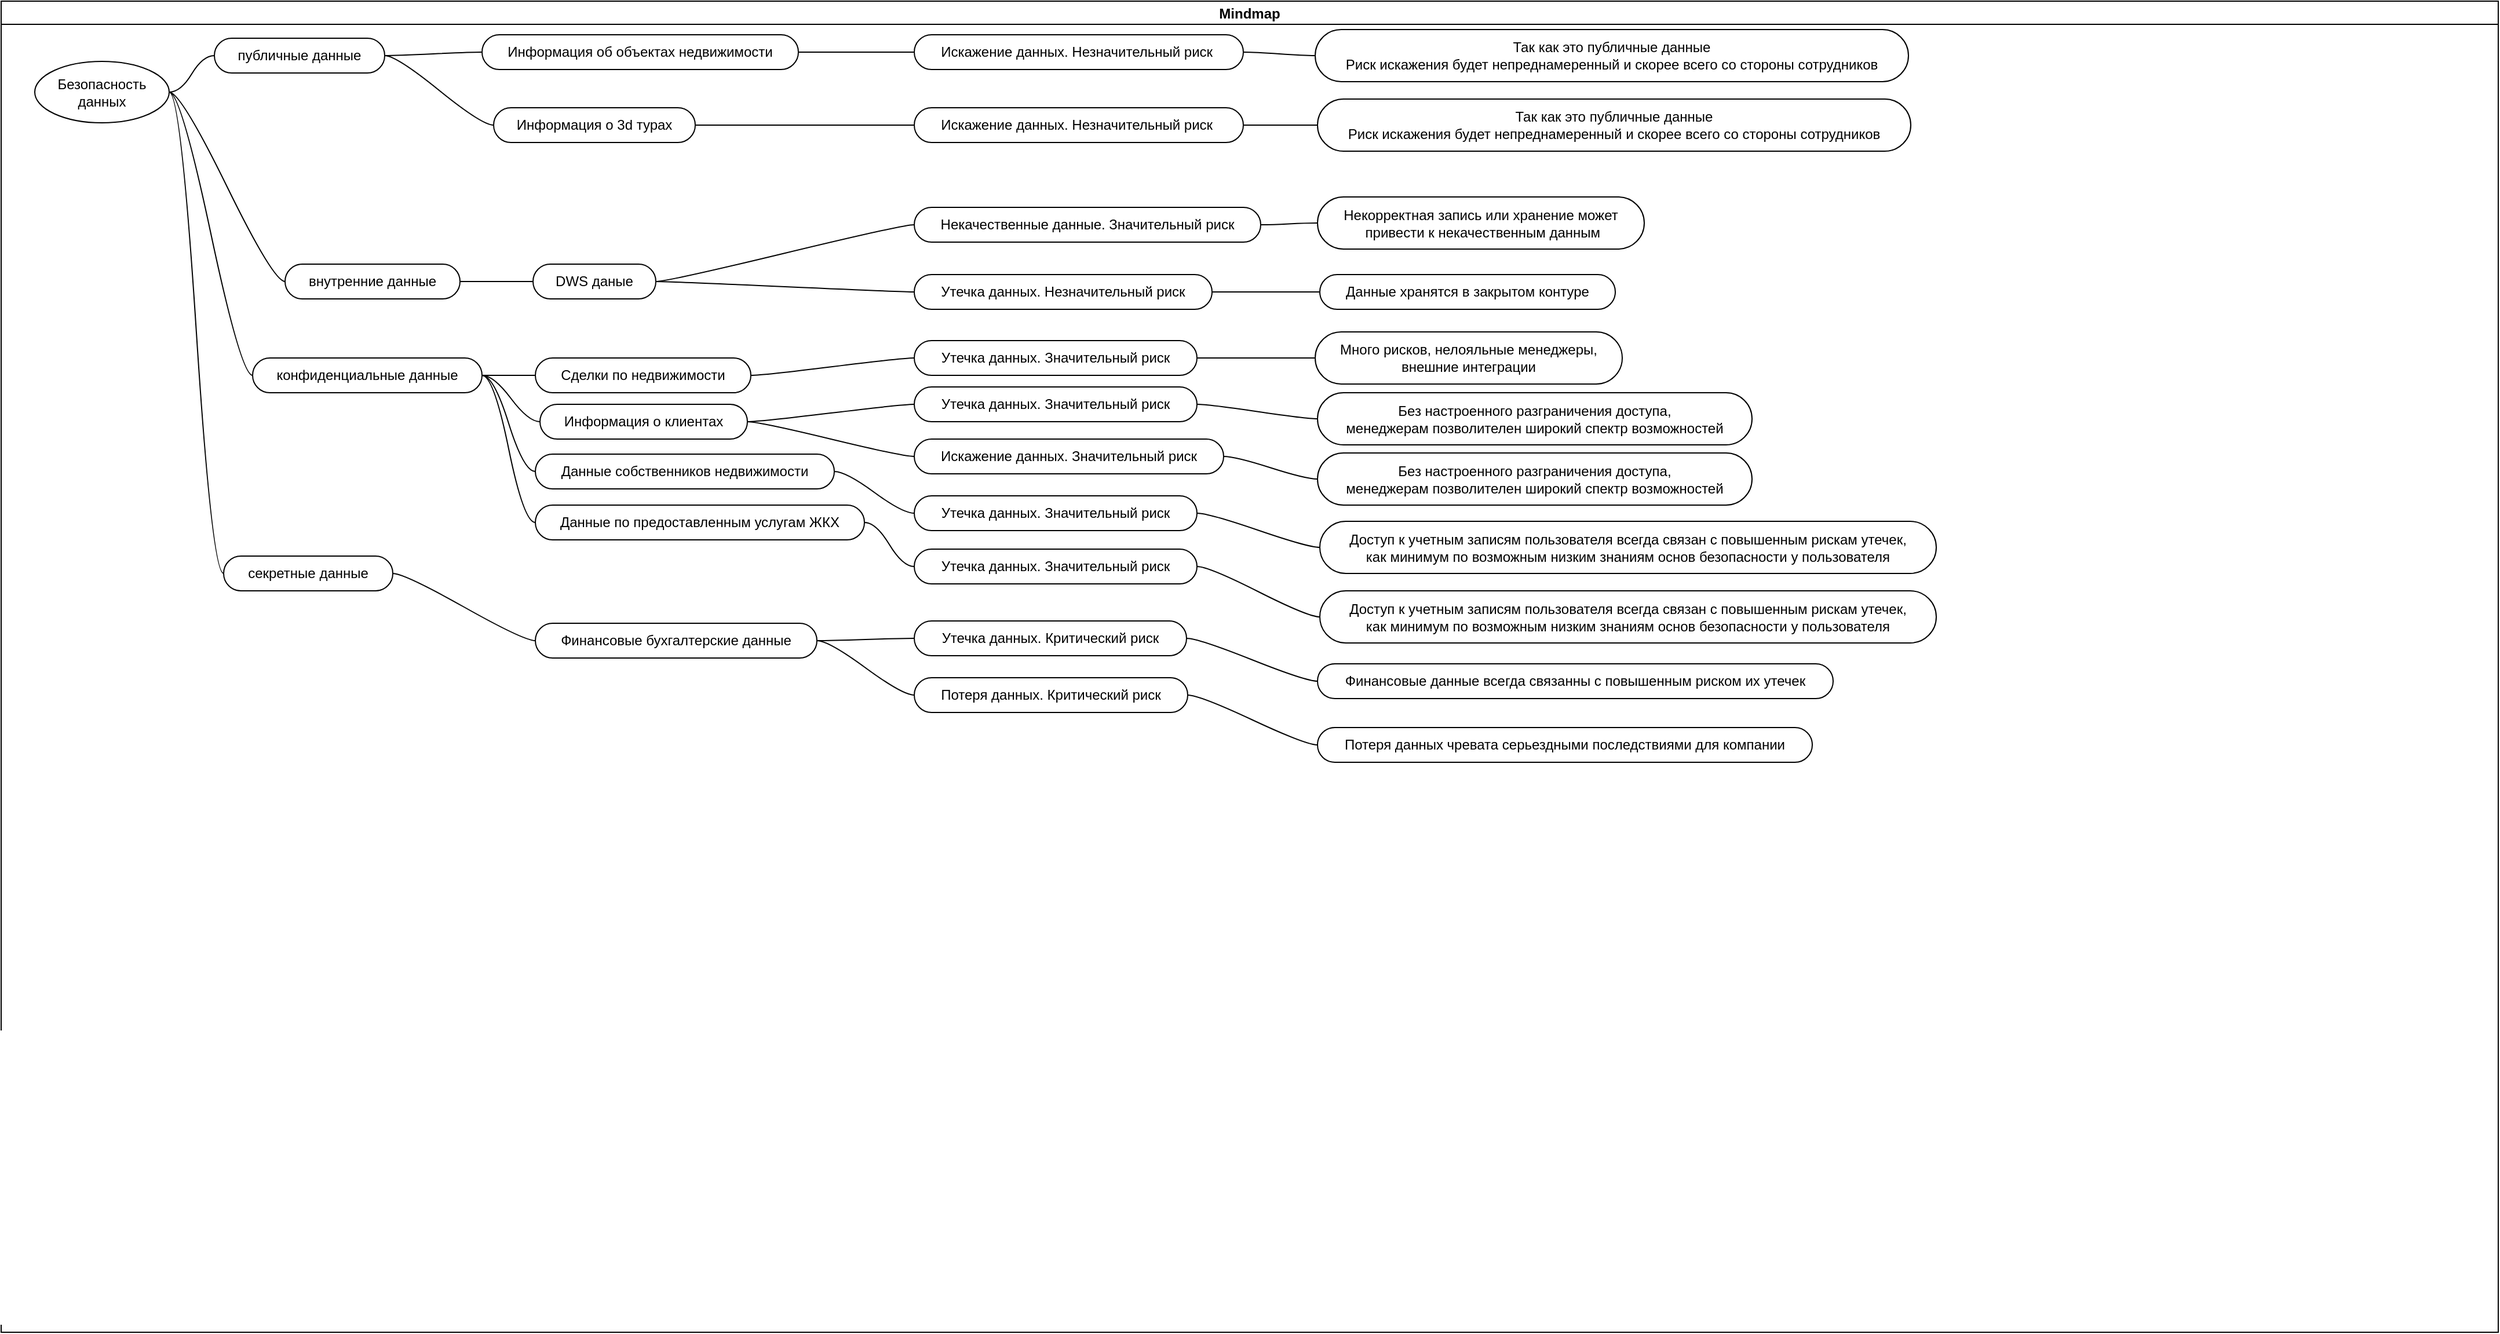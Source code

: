 <mxfile border="50" scale="3" compressed="false" locked="false" version="27.1.4">
  <diagram name="Blank" id="YmL12bMKpDGza6XwsDPr">
    <mxGraphModel dx="1398" dy="915" grid="0" gridSize="10" guides="1" tooltips="1" connect="1" arrows="1" fold="1" page="0" pageScale="1" pageWidth="827" pageHeight="1169" background="none" math="1" shadow="0">
      <root>
        <mxCell id="X5NqExCQtvZxIxQ7pmgY-0" />
        <mxCell id="1" parent="X5NqExCQtvZxIxQ7pmgY-0" />
        <mxCell id="5ChwVQys2czuc68gzWYQ-1" value="Mindmap" style="swimlane;startSize=20;horizontal=1;containerType=tree;" vertex="1" parent="1">
          <mxGeometry x="-80" y="624" width="2155" height="1149" as="geometry" />
        </mxCell>
        <mxCell id="5ChwVQys2czuc68gzWYQ-2" value="" style="edgeStyle=entityRelationEdgeStyle;startArrow=none;endArrow=none;segment=10;curved=1;sourcePerimeterSpacing=0;targetPerimeterSpacing=0;rounded=0;" edge="1" parent="5ChwVQys2czuc68gzWYQ-1" source="5ChwVQys2czuc68gzWYQ-6" target="5ChwVQys2czuc68gzWYQ-7">
          <mxGeometry relative="1" as="geometry" />
        </mxCell>
        <mxCell id="5ChwVQys2czuc68gzWYQ-6" value="Безопасность данных" style="ellipse;whiteSpace=wrap;html=1;align=center;treeFolding=1;treeMoving=1;newEdgeStyle={&quot;edgeStyle&quot;:&quot;entityRelationEdgeStyle&quot;,&quot;startArrow&quot;:&quot;none&quot;,&quot;endArrow&quot;:&quot;none&quot;,&quot;segment&quot;:10,&quot;curved&quot;:1,&quot;sourcePerimeterSpacing&quot;:0,&quot;targetPerimeterSpacing&quot;:0};" vertex="1" parent="5ChwVQys2czuc68gzWYQ-1">
          <mxGeometry x="29" y="52" width="116" height="53" as="geometry" />
        </mxCell>
        <mxCell id="5ChwVQys2czuc68gzWYQ-7" value="публичные данные" style="whiteSpace=wrap;html=1;rounded=1;arcSize=50;align=center;verticalAlign=middle;strokeWidth=1;autosize=1;spacing=4;treeFolding=1;treeMoving=1;newEdgeStyle={&quot;edgeStyle&quot;:&quot;entityRelationEdgeStyle&quot;,&quot;startArrow&quot;:&quot;none&quot;,&quot;endArrow&quot;:&quot;none&quot;,&quot;segment&quot;:10,&quot;curved&quot;:1,&quot;sourcePerimeterSpacing&quot;:0,&quot;targetPerimeterSpacing&quot;:0};" vertex="1" parent="5ChwVQys2czuc68gzWYQ-1">
          <mxGeometry x="184" y="32" width="147" height="30" as="geometry" />
        </mxCell>
        <mxCell id="5ChwVQys2czuc68gzWYQ-11" value="внутренние данные" style="whiteSpace=wrap;html=1;rounded=1;arcSize=50;align=center;verticalAlign=middle;strokeWidth=1;autosize=1;spacing=4;treeFolding=1;treeMoving=1;newEdgeStyle={&quot;edgeStyle&quot;:&quot;entityRelationEdgeStyle&quot;,&quot;startArrow&quot;:&quot;none&quot;,&quot;endArrow&quot;:&quot;none&quot;,&quot;segment&quot;:10,&quot;curved&quot;:1,&quot;sourcePerimeterSpacing&quot;:0,&quot;targetPerimeterSpacing&quot;:0};" vertex="1" parent="5ChwVQys2czuc68gzWYQ-1">
          <mxGeometry x="245" y="227" width="151" height="30" as="geometry" />
        </mxCell>
        <mxCell id="5ChwVQys2czuc68gzWYQ-12" value="" style="edgeStyle=entityRelationEdgeStyle;startArrow=none;endArrow=none;segment=10;curved=1;sourcePerimeterSpacing=0;targetPerimeterSpacing=0;rounded=0;exitX=1;exitY=0.5;exitDx=0;exitDy=0;" edge="1" target="5ChwVQys2czuc68gzWYQ-11" parent="5ChwVQys2czuc68gzWYQ-1" source="5ChwVQys2czuc68gzWYQ-6">
          <mxGeometry relative="1" as="geometry">
            <mxPoint x="274.5" y="98" as="sourcePoint" />
          </mxGeometry>
        </mxCell>
        <mxCell id="5ChwVQys2czuc68gzWYQ-16" value="секретные данные" style="whiteSpace=wrap;html=1;rounded=1;arcSize=50;align=center;verticalAlign=middle;strokeWidth=1;autosize=1;spacing=4;treeFolding=1;treeMoving=1;newEdgeStyle={&quot;edgeStyle&quot;:&quot;entityRelationEdgeStyle&quot;,&quot;startArrow&quot;:&quot;none&quot;,&quot;endArrow&quot;:&quot;none&quot;,&quot;segment&quot;:10,&quot;curved&quot;:1,&quot;sourcePerimeterSpacing&quot;:0,&quot;targetPerimeterSpacing&quot;:0};" vertex="1" parent="5ChwVQys2czuc68gzWYQ-1">
          <mxGeometry x="192" y="479" width="146" height="30" as="geometry" />
        </mxCell>
        <mxCell id="5ChwVQys2czuc68gzWYQ-17" value="" style="edgeStyle=entityRelationEdgeStyle;startArrow=none;endArrow=none;segment=10;curved=1;sourcePerimeterSpacing=0;targetPerimeterSpacing=0;rounded=0;exitX=1;exitY=0.5;exitDx=0;exitDy=0;" edge="1" target="5ChwVQys2czuc68gzWYQ-16" parent="5ChwVQys2czuc68gzWYQ-1" source="5ChwVQys2czuc68gzWYQ-6">
          <mxGeometry relative="1" as="geometry">
            <mxPoint x="258" y="232" as="sourcePoint" />
          </mxGeometry>
        </mxCell>
        <mxCell id="5ChwVQys2czuc68gzWYQ-14" value="конфиденциальные данные" style="whiteSpace=wrap;html=1;rounded=1;arcSize=50;align=center;verticalAlign=middle;strokeWidth=1;autosize=1;spacing=4;treeFolding=1;treeMoving=1;newEdgeStyle={&quot;edgeStyle&quot;:&quot;entityRelationEdgeStyle&quot;,&quot;startArrow&quot;:&quot;none&quot;,&quot;endArrow&quot;:&quot;none&quot;,&quot;segment&quot;:10,&quot;curved&quot;:1,&quot;sourcePerimeterSpacing&quot;:0,&quot;targetPerimeterSpacing&quot;:0};" vertex="1" parent="5ChwVQys2czuc68gzWYQ-1">
          <mxGeometry x="217" y="308" width="198" height="30" as="geometry" />
        </mxCell>
        <mxCell id="5ChwVQys2czuc68gzWYQ-15" value="" style="edgeStyle=entityRelationEdgeStyle;startArrow=none;endArrow=none;segment=10;curved=1;sourcePerimeterSpacing=0;targetPerimeterSpacing=0;rounded=0;exitX=1;exitY=0.5;exitDx=0;exitDy=0;" edge="1" target="5ChwVQys2czuc68gzWYQ-14" parent="5ChwVQys2czuc68gzWYQ-1" source="5ChwVQys2czuc68gzWYQ-6">
          <mxGeometry relative="1" as="geometry">
            <mxPoint x="163" y="126" as="sourcePoint" />
          </mxGeometry>
        </mxCell>
        <mxCell id="5ChwVQys2czuc68gzWYQ-18" value="" style="edgeStyle=entityRelationEdgeStyle;startArrow=none;endArrow=none;segment=10;curved=1;sourcePerimeterSpacing=0;targetPerimeterSpacing=0;rounded=0;" edge="1" target="5ChwVQys2czuc68gzWYQ-19" source="5ChwVQys2czuc68gzWYQ-7" parent="5ChwVQys2czuc68gzWYQ-1">
          <mxGeometry relative="1" as="geometry">
            <mxPoint x="101" y="732" as="sourcePoint" />
          </mxGeometry>
        </mxCell>
        <mxCell id="5ChwVQys2czuc68gzWYQ-19" value="&lt;div&gt;Информация об объектах недвижимости&lt;/div&gt;" style="whiteSpace=wrap;html=1;rounded=1;arcSize=50;align=center;verticalAlign=middle;strokeWidth=1;autosize=1;spacing=4;treeFolding=1;treeMoving=1;newEdgeStyle={&quot;edgeStyle&quot;:&quot;entityRelationEdgeStyle&quot;,&quot;startArrow&quot;:&quot;none&quot;,&quot;endArrow&quot;:&quot;none&quot;,&quot;segment&quot;:10,&quot;curved&quot;:1,&quot;sourcePerimeterSpacing&quot;:0,&quot;targetPerimeterSpacing&quot;:0};" vertex="1" parent="5ChwVQys2czuc68gzWYQ-1">
          <mxGeometry x="415" y="29" width="273" height="30" as="geometry" />
        </mxCell>
        <mxCell id="5ChwVQys2czuc68gzWYQ-20" value="" style="edgeStyle=entityRelationEdgeStyle;startArrow=none;endArrow=none;segment=10;curved=1;sourcePerimeterSpacing=0;targetPerimeterSpacing=0;rounded=0;" edge="1" target="5ChwVQys2czuc68gzWYQ-21" source="5ChwVQys2czuc68gzWYQ-7" parent="5ChwVQys2czuc68gzWYQ-1">
          <mxGeometry relative="1" as="geometry">
            <mxPoint x="-85" y="696" as="sourcePoint" />
          </mxGeometry>
        </mxCell>
        <mxCell id="5ChwVQys2czuc68gzWYQ-21" value="&lt;div&gt;Информация о 3d турах&lt;/div&gt;" style="whiteSpace=wrap;html=1;rounded=1;arcSize=50;align=center;verticalAlign=middle;strokeWidth=1;autosize=1;spacing=4;treeFolding=1;treeMoving=1;newEdgeStyle={&quot;edgeStyle&quot;:&quot;entityRelationEdgeStyle&quot;,&quot;startArrow&quot;:&quot;none&quot;,&quot;endArrow&quot;:&quot;none&quot;,&quot;segment&quot;:10,&quot;curved&quot;:1,&quot;sourcePerimeterSpacing&quot;:0,&quot;targetPerimeterSpacing&quot;:0};" vertex="1" parent="5ChwVQys2czuc68gzWYQ-1">
          <mxGeometry x="425" y="92" width="174" height="30" as="geometry" />
        </mxCell>
        <mxCell id="5ChwVQys2czuc68gzWYQ-22" value="" style="edgeStyle=entityRelationEdgeStyle;startArrow=none;endArrow=none;segment=10;curved=1;sourcePerimeterSpacing=0;targetPerimeterSpacing=0;rounded=0;exitX=1;exitY=0.5;exitDx=0;exitDy=0;" edge="1" target="5ChwVQys2czuc68gzWYQ-23" source="5ChwVQys2czuc68gzWYQ-11" parent="5ChwVQys2czuc68gzWYQ-1">
          <mxGeometry relative="1" as="geometry">
            <mxPoint x="-34" y="714" as="sourcePoint" />
          </mxGeometry>
        </mxCell>
        <mxCell id="5ChwVQys2czuc68gzWYQ-23" value="DWS даные" style="whiteSpace=wrap;html=1;rounded=1;arcSize=50;align=center;verticalAlign=middle;strokeWidth=1;autosize=1;spacing=4;treeFolding=1;treeMoving=1;newEdgeStyle={&quot;edgeStyle&quot;:&quot;entityRelationEdgeStyle&quot;,&quot;startArrow&quot;:&quot;none&quot;,&quot;endArrow&quot;:&quot;none&quot;,&quot;segment&quot;:10,&quot;curved&quot;:1,&quot;sourcePerimeterSpacing&quot;:0,&quot;targetPerimeterSpacing&quot;:0};" vertex="1" parent="5ChwVQys2czuc68gzWYQ-1">
          <mxGeometry x="459" y="227" width="106" height="30" as="geometry" />
        </mxCell>
        <mxCell id="5ChwVQys2czuc68gzWYQ-24" value="" style="edgeStyle=entityRelationEdgeStyle;startArrow=none;endArrow=none;segment=10;curved=1;sourcePerimeterSpacing=0;targetPerimeterSpacing=0;rounded=0;exitX=1;exitY=0.5;exitDx=0;exitDy=0;" edge="1" target="5ChwVQys2czuc68gzWYQ-25" source="5ChwVQys2czuc68gzWYQ-14" parent="5ChwVQys2czuc68gzWYQ-1">
          <mxGeometry relative="1" as="geometry">
            <mxPoint x="-34" y="714" as="sourcePoint" />
          </mxGeometry>
        </mxCell>
        <mxCell id="5ChwVQys2czuc68gzWYQ-25" value="Сделки по недвижимости" style="whiteSpace=wrap;html=1;rounded=1;arcSize=50;align=center;verticalAlign=middle;strokeWidth=1;autosize=1;spacing=4;treeFolding=1;treeMoving=1;newEdgeStyle={&quot;edgeStyle&quot;:&quot;entityRelationEdgeStyle&quot;,&quot;startArrow&quot;:&quot;none&quot;,&quot;endArrow&quot;:&quot;none&quot;,&quot;segment&quot;:10,&quot;curved&quot;:1,&quot;sourcePerimeterSpacing&quot;:0,&quot;targetPerimeterSpacing&quot;:0};" vertex="1" parent="5ChwVQys2czuc68gzWYQ-1">
          <mxGeometry x="461" y="308" width="186" height="30" as="geometry" />
        </mxCell>
        <mxCell id="5ChwVQys2czuc68gzWYQ-26" value="" style="edgeStyle=entityRelationEdgeStyle;startArrow=none;endArrow=none;segment=10;curved=1;sourcePerimeterSpacing=0;targetPerimeterSpacing=0;rounded=0;exitX=1;exitY=0.5;exitDx=0;exitDy=0;" edge="1" target="5ChwVQys2czuc68gzWYQ-27" source="5ChwVQys2czuc68gzWYQ-14" parent="5ChwVQys2czuc68gzWYQ-1">
          <mxGeometry relative="1" as="geometry">
            <mxPoint x="-34" y="714" as="sourcePoint" />
          </mxGeometry>
        </mxCell>
        <mxCell id="5ChwVQys2czuc68gzWYQ-27" value="Информация о клиентах" style="whiteSpace=wrap;html=1;rounded=1;arcSize=50;align=center;verticalAlign=middle;strokeWidth=1;autosize=1;spacing=4;treeFolding=1;treeMoving=1;newEdgeStyle={&quot;edgeStyle&quot;:&quot;entityRelationEdgeStyle&quot;,&quot;startArrow&quot;:&quot;none&quot;,&quot;endArrow&quot;:&quot;none&quot;,&quot;segment&quot;:10,&quot;curved&quot;:1,&quot;sourcePerimeterSpacing&quot;:0,&quot;targetPerimeterSpacing&quot;:0};" vertex="1" parent="5ChwVQys2czuc68gzWYQ-1">
          <mxGeometry x="465" y="348" width="179" height="30" as="geometry" />
        </mxCell>
        <mxCell id="5ChwVQys2czuc68gzWYQ-28" value="" style="edgeStyle=entityRelationEdgeStyle;startArrow=none;endArrow=none;segment=10;curved=1;sourcePerimeterSpacing=0;targetPerimeterSpacing=0;rounded=0;exitX=1;exitY=0.5;exitDx=0;exitDy=0;" edge="1" target="5ChwVQys2czuc68gzWYQ-29" source="5ChwVQys2czuc68gzWYQ-14" parent="5ChwVQys2czuc68gzWYQ-1">
          <mxGeometry relative="1" as="geometry">
            <mxPoint x="-34" y="714" as="sourcePoint" />
          </mxGeometry>
        </mxCell>
        <mxCell id="5ChwVQys2czuc68gzWYQ-29" value="&lt;div&gt;Данные собственников недвижимости&lt;/div&gt;" style="whiteSpace=wrap;html=1;rounded=1;arcSize=50;align=center;verticalAlign=middle;strokeWidth=1;autosize=1;spacing=4;treeFolding=1;treeMoving=1;newEdgeStyle={&quot;edgeStyle&quot;:&quot;entityRelationEdgeStyle&quot;,&quot;startArrow&quot;:&quot;none&quot;,&quot;endArrow&quot;:&quot;none&quot;,&quot;segment&quot;:10,&quot;curved&quot;:1,&quot;sourcePerimeterSpacing&quot;:0,&quot;targetPerimeterSpacing&quot;:0};" vertex="1" parent="5ChwVQys2czuc68gzWYQ-1">
          <mxGeometry x="461" y="391" width="258" height="30" as="geometry" />
        </mxCell>
        <mxCell id="5ChwVQys2czuc68gzWYQ-30" value="" style="edgeStyle=entityRelationEdgeStyle;startArrow=none;endArrow=none;segment=10;curved=1;sourcePerimeterSpacing=0;targetPerimeterSpacing=0;rounded=0;exitX=1;exitY=0.5;exitDx=0;exitDy=0;" edge="1" target="5ChwVQys2czuc68gzWYQ-31" source="5ChwVQys2czuc68gzWYQ-14" parent="5ChwVQys2czuc68gzWYQ-1">
          <mxGeometry relative="1" as="geometry">
            <mxPoint x="-34" y="714" as="sourcePoint" />
          </mxGeometry>
        </mxCell>
        <mxCell id="5ChwVQys2czuc68gzWYQ-31" value="Данные по предоставленным услугам ЖКХ" style="whiteSpace=wrap;html=1;rounded=1;arcSize=50;align=center;verticalAlign=middle;strokeWidth=1;autosize=1;spacing=4;treeFolding=1;treeMoving=1;newEdgeStyle={&quot;edgeStyle&quot;:&quot;entityRelationEdgeStyle&quot;,&quot;startArrow&quot;:&quot;none&quot;,&quot;endArrow&quot;:&quot;none&quot;,&quot;segment&quot;:10,&quot;curved&quot;:1,&quot;sourcePerimeterSpacing&quot;:0,&quot;targetPerimeterSpacing&quot;:0};" vertex="1" parent="5ChwVQys2czuc68gzWYQ-1">
          <mxGeometry x="461" y="435" width="284" height="30" as="geometry" />
        </mxCell>
        <mxCell id="5ChwVQys2czuc68gzWYQ-32" value="" style="edgeStyle=entityRelationEdgeStyle;startArrow=none;endArrow=none;segment=10;curved=1;sourcePerimeterSpacing=0;targetPerimeterSpacing=0;rounded=0;exitX=1;exitY=0.5;exitDx=0;exitDy=0;" edge="1" target="5ChwVQys2czuc68gzWYQ-33" source="5ChwVQys2czuc68gzWYQ-16" parent="5ChwVQys2czuc68gzWYQ-1">
          <mxGeometry relative="1" as="geometry">
            <mxPoint x="-34" y="714" as="sourcePoint" />
          </mxGeometry>
        </mxCell>
        <mxCell id="5ChwVQys2czuc68gzWYQ-33" value="Финансовые бухгалтерские данные" style="whiteSpace=wrap;html=1;rounded=1;arcSize=50;align=center;verticalAlign=middle;strokeWidth=1;autosize=1;spacing=4;treeFolding=1;treeMoving=1;newEdgeStyle={&quot;edgeStyle&quot;:&quot;entityRelationEdgeStyle&quot;,&quot;startArrow&quot;:&quot;none&quot;,&quot;endArrow&quot;:&quot;none&quot;,&quot;segment&quot;:10,&quot;curved&quot;:1,&quot;sourcePerimeterSpacing&quot;:0,&quot;targetPerimeterSpacing&quot;:0};" vertex="1" parent="5ChwVQys2czuc68gzWYQ-1">
          <mxGeometry x="461" y="537" width="243" height="30" as="geometry" />
        </mxCell>
        <mxCell id="5ChwVQys2czuc68gzWYQ-34" value="" style="edgeStyle=entityRelationEdgeStyle;startArrow=none;endArrow=none;segment=10;curved=1;sourcePerimeterSpacing=0;targetPerimeterSpacing=0;rounded=0;" edge="1" target="5ChwVQys2czuc68gzWYQ-35" source="5ChwVQys2czuc68gzWYQ-19" parent="5ChwVQys2czuc68gzWYQ-1">
          <mxGeometry relative="1" as="geometry">
            <mxPoint x="152" y="682" as="sourcePoint" />
          </mxGeometry>
        </mxCell>
        <mxCell id="5ChwVQys2czuc68gzWYQ-35" value="&lt;div&gt;Искажение данных. Незначительный риск&amp;nbsp;&lt;/div&gt;" style="whiteSpace=wrap;html=1;rounded=1;arcSize=50;align=center;verticalAlign=middle;strokeWidth=1;autosize=1;spacing=4;treeFolding=1;treeMoving=1;newEdgeStyle={&quot;edgeStyle&quot;:&quot;entityRelationEdgeStyle&quot;,&quot;startArrow&quot;:&quot;none&quot;,&quot;endArrow&quot;:&quot;none&quot;,&quot;segment&quot;:10,&quot;curved&quot;:1,&quot;sourcePerimeterSpacing&quot;:0,&quot;targetPerimeterSpacing&quot;:0};" vertex="1" parent="5ChwVQys2czuc68gzWYQ-1">
          <mxGeometry x="788" y="29" width="284" height="30" as="geometry" />
        </mxCell>
        <mxCell id="5ChwVQys2czuc68gzWYQ-36" value="" style="edgeStyle=entityRelationEdgeStyle;startArrow=none;endArrow=none;segment=10;curved=1;sourcePerimeterSpacing=0;targetPerimeterSpacing=0;rounded=0;" edge="1" target="5ChwVQys2czuc68gzWYQ-37" source="5ChwVQys2czuc68gzWYQ-21" parent="5ChwVQys2czuc68gzWYQ-1">
          <mxGeometry relative="1" as="geometry">
            <mxPoint x="152" y="682" as="sourcePoint" />
          </mxGeometry>
        </mxCell>
        <mxCell id="5ChwVQys2czuc68gzWYQ-37" value="&lt;div&gt;&lt;div&gt;Искажение данных. Незначительный риск&amp;nbsp;&lt;/div&gt;&lt;/div&gt;" style="whiteSpace=wrap;html=1;rounded=1;arcSize=50;align=center;verticalAlign=middle;strokeWidth=1;autosize=1;spacing=4;treeFolding=1;treeMoving=1;newEdgeStyle={&quot;edgeStyle&quot;:&quot;entityRelationEdgeStyle&quot;,&quot;startArrow&quot;:&quot;none&quot;,&quot;endArrow&quot;:&quot;none&quot;,&quot;segment&quot;:10,&quot;curved&quot;:1,&quot;sourcePerimeterSpacing&quot;:0,&quot;targetPerimeterSpacing&quot;:0};" vertex="1" parent="5ChwVQys2czuc68gzWYQ-1">
          <mxGeometry x="788" y="92" width="284" height="30" as="geometry" />
        </mxCell>
        <mxCell id="5ChwVQys2czuc68gzWYQ-38" value="" style="edgeStyle=entityRelationEdgeStyle;startArrow=none;endArrow=none;segment=10;curved=1;sourcePerimeterSpacing=0;targetPerimeterSpacing=0;rounded=0;exitX=1;exitY=0.5;exitDx=0;exitDy=0;" edge="1" target="5ChwVQys2czuc68gzWYQ-39" source="5ChwVQys2czuc68gzWYQ-23" parent="5ChwVQys2czuc68gzWYQ-1">
          <mxGeometry relative="1" as="geometry">
            <mxPoint x="217" y="877" as="sourcePoint" />
          </mxGeometry>
        </mxCell>
        <mxCell id="5ChwVQys2czuc68gzWYQ-39" value="Некачественные данные. Значительный риск" style="whiteSpace=wrap;html=1;rounded=1;arcSize=50;align=center;verticalAlign=middle;strokeWidth=1;autosize=1;spacing=4;treeFolding=1;treeMoving=1;newEdgeStyle={&quot;edgeStyle&quot;:&quot;entityRelationEdgeStyle&quot;,&quot;startArrow&quot;:&quot;none&quot;,&quot;endArrow&quot;:&quot;none&quot;,&quot;segment&quot;:10,&quot;curved&quot;:1,&quot;sourcePerimeterSpacing&quot;:0,&quot;targetPerimeterSpacing&quot;:0};" vertex="1" parent="5ChwVQys2czuc68gzWYQ-1">
          <mxGeometry x="788" y="178" width="299" height="30" as="geometry" />
        </mxCell>
        <mxCell id="5ChwVQys2czuc68gzWYQ-40" value="" style="edgeStyle=entityRelationEdgeStyle;startArrow=none;endArrow=none;segment=10;curved=1;sourcePerimeterSpacing=0;targetPerimeterSpacing=0;rounded=0;exitX=1;exitY=0.5;exitDx=0;exitDy=0;" edge="1" target="5ChwVQys2czuc68gzWYQ-41" source="5ChwVQys2czuc68gzWYQ-23" parent="5ChwVQys2czuc68gzWYQ-1">
          <mxGeometry relative="1" as="geometry">
            <mxPoint x="254" y="866" as="sourcePoint" />
          </mxGeometry>
        </mxCell>
        <mxCell id="5ChwVQys2czuc68gzWYQ-41" value="Утечка данных. Незначительный риск" style="whiteSpace=wrap;html=1;rounded=1;arcSize=50;align=center;verticalAlign=middle;strokeWidth=1;autosize=1;spacing=4;treeFolding=1;treeMoving=1;newEdgeStyle={&quot;edgeStyle&quot;:&quot;entityRelationEdgeStyle&quot;,&quot;startArrow&quot;:&quot;none&quot;,&quot;endArrow&quot;:&quot;none&quot;,&quot;segment&quot;:10,&quot;curved&quot;:1,&quot;sourcePerimeterSpacing&quot;:0,&quot;targetPerimeterSpacing&quot;:0};" vertex="1" parent="5ChwVQys2czuc68gzWYQ-1">
          <mxGeometry x="788" y="236" width="257" height="30" as="geometry" />
        </mxCell>
        <mxCell id="5ChwVQys2czuc68gzWYQ-44" value="" style="edgeStyle=entityRelationEdgeStyle;startArrow=none;endArrow=none;segment=10;curved=1;sourcePerimeterSpacing=0;targetPerimeterSpacing=0;rounded=0;exitX=1;exitY=0.5;exitDx=0;exitDy=0;" edge="1" target="5ChwVQys2czuc68gzWYQ-45" source="5ChwVQys2czuc68gzWYQ-25" parent="5ChwVQys2czuc68gzWYQ-1">
          <mxGeometry relative="1" as="geometry">
            <mxPoint x="273" y="947" as="sourcePoint" />
          </mxGeometry>
        </mxCell>
        <mxCell id="5ChwVQys2czuc68gzWYQ-45" value="Утечка данных. Значительный риск" style="whiteSpace=wrap;html=1;rounded=1;arcSize=50;align=center;verticalAlign=middle;strokeWidth=1;autosize=1;spacing=4;treeFolding=1;treeMoving=1;newEdgeStyle={&quot;edgeStyle&quot;:&quot;entityRelationEdgeStyle&quot;,&quot;startArrow&quot;:&quot;none&quot;,&quot;endArrow&quot;:&quot;none&quot;,&quot;segment&quot;:10,&quot;curved&quot;:1,&quot;sourcePerimeterSpacing&quot;:0,&quot;targetPerimeterSpacing&quot;:0};" vertex="1" parent="5ChwVQys2czuc68gzWYQ-1">
          <mxGeometry x="788" y="293" width="244" height="30" as="geometry" />
        </mxCell>
        <mxCell id="5ChwVQys2czuc68gzWYQ-46" value="" style="edgeStyle=entityRelationEdgeStyle;startArrow=none;endArrow=none;segment=10;curved=1;sourcePerimeterSpacing=0;targetPerimeterSpacing=0;rounded=0;exitX=1;exitY=0.5;exitDx=0;exitDy=0;" edge="1" target="5ChwVQys2czuc68gzWYQ-47" source="5ChwVQys2czuc68gzWYQ-27" parent="5ChwVQys2czuc68gzWYQ-1">
          <mxGeometry relative="1" as="geometry">
            <mxPoint x="273" y="947" as="sourcePoint" />
          </mxGeometry>
        </mxCell>
        <mxCell id="5ChwVQys2czuc68gzWYQ-47" value="Утечка данных. Значительный риск" style="whiteSpace=wrap;html=1;rounded=1;arcSize=50;align=center;verticalAlign=middle;strokeWidth=1;autosize=1;spacing=4;treeFolding=1;treeMoving=1;newEdgeStyle={&quot;edgeStyle&quot;:&quot;entityRelationEdgeStyle&quot;,&quot;startArrow&quot;:&quot;none&quot;,&quot;endArrow&quot;:&quot;none&quot;,&quot;segment&quot;:10,&quot;curved&quot;:1,&quot;sourcePerimeterSpacing&quot;:0,&quot;targetPerimeterSpacing&quot;:0};" vertex="1" parent="5ChwVQys2czuc68gzWYQ-1">
          <mxGeometry x="788" y="333" width="244" height="30" as="geometry" />
        </mxCell>
        <mxCell id="5ChwVQys2czuc68gzWYQ-48" value="" style="edgeStyle=entityRelationEdgeStyle;startArrow=none;endArrow=none;segment=10;curved=1;sourcePerimeterSpacing=0;targetPerimeterSpacing=0;rounded=0;exitX=1;exitY=0.5;exitDx=0;exitDy=0;" edge="1" target="5ChwVQys2czuc68gzWYQ-49" source="5ChwVQys2czuc68gzWYQ-29" parent="5ChwVQys2czuc68gzWYQ-1">
          <mxGeometry relative="1" as="geometry">
            <mxPoint x="273" y="947" as="sourcePoint" />
          </mxGeometry>
        </mxCell>
        <mxCell id="5ChwVQys2czuc68gzWYQ-49" value="Утечка данных. Значительный риск" style="whiteSpace=wrap;html=1;rounded=1;arcSize=50;align=center;verticalAlign=middle;strokeWidth=1;autosize=1;spacing=4;treeFolding=1;treeMoving=1;newEdgeStyle={&quot;edgeStyle&quot;:&quot;entityRelationEdgeStyle&quot;,&quot;startArrow&quot;:&quot;none&quot;,&quot;endArrow&quot;:&quot;none&quot;,&quot;segment&quot;:10,&quot;curved&quot;:1,&quot;sourcePerimeterSpacing&quot;:0,&quot;targetPerimeterSpacing&quot;:0};" vertex="1" parent="5ChwVQys2czuc68gzWYQ-1">
          <mxGeometry x="788" y="427" width="244" height="30" as="geometry" />
        </mxCell>
        <mxCell id="5ChwVQys2czuc68gzWYQ-50" value="" style="edgeStyle=entityRelationEdgeStyle;startArrow=none;endArrow=none;segment=10;curved=1;sourcePerimeterSpacing=0;targetPerimeterSpacing=0;rounded=0;exitX=1;exitY=0.5;exitDx=0;exitDy=0;" edge="1" target="5ChwVQys2czuc68gzWYQ-51" source="5ChwVQys2czuc68gzWYQ-27" parent="5ChwVQys2czuc68gzWYQ-1">
          <mxGeometry relative="1" as="geometry">
            <mxPoint x="273" y="947" as="sourcePoint" />
          </mxGeometry>
        </mxCell>
        <mxCell id="5ChwVQys2czuc68gzWYQ-51" value="Искажение данных. Значительный риск" style="whiteSpace=wrap;html=1;rounded=1;arcSize=50;align=center;verticalAlign=middle;strokeWidth=1;autosize=1;spacing=4;treeFolding=1;treeMoving=1;newEdgeStyle={&quot;edgeStyle&quot;:&quot;entityRelationEdgeStyle&quot;,&quot;startArrow&quot;:&quot;none&quot;,&quot;endArrow&quot;:&quot;none&quot;,&quot;segment&quot;:10,&quot;curved&quot;:1,&quot;sourcePerimeterSpacing&quot;:0,&quot;targetPerimeterSpacing&quot;:0};" vertex="1" parent="5ChwVQys2czuc68gzWYQ-1">
          <mxGeometry x="788" y="378" width="267" height="30" as="geometry" />
        </mxCell>
        <mxCell id="5ChwVQys2czuc68gzWYQ-52" value="" style="edgeStyle=entityRelationEdgeStyle;startArrow=none;endArrow=none;segment=10;curved=1;sourcePerimeterSpacing=0;targetPerimeterSpacing=0;rounded=0;exitX=1;exitY=0.5;exitDx=0;exitDy=0;" edge="1" target="5ChwVQys2czuc68gzWYQ-53" source="5ChwVQys2czuc68gzWYQ-31" parent="5ChwVQys2czuc68gzWYQ-1">
          <mxGeometry relative="1" as="geometry">
            <mxPoint x="324" y="946" as="sourcePoint" />
          </mxGeometry>
        </mxCell>
        <mxCell id="5ChwVQys2czuc68gzWYQ-53" value="Утечка данных. Значительный риск" style="whiteSpace=wrap;html=1;rounded=1;arcSize=50;align=center;verticalAlign=middle;strokeWidth=1;autosize=1;spacing=4;treeFolding=1;treeMoving=1;newEdgeStyle={&quot;edgeStyle&quot;:&quot;entityRelationEdgeStyle&quot;,&quot;startArrow&quot;:&quot;none&quot;,&quot;endArrow&quot;:&quot;none&quot;,&quot;segment&quot;:10,&quot;curved&quot;:1,&quot;sourcePerimeterSpacing&quot;:0,&quot;targetPerimeterSpacing&quot;:0};" vertex="1" parent="5ChwVQys2czuc68gzWYQ-1">
          <mxGeometry x="788" y="473" width="244" height="30" as="geometry" />
        </mxCell>
        <mxCell id="5ChwVQys2czuc68gzWYQ-54" value="" style="edgeStyle=entityRelationEdgeStyle;startArrow=none;endArrow=none;segment=10;curved=1;sourcePerimeterSpacing=0;targetPerimeterSpacing=0;rounded=0;exitX=1;exitY=0.5;exitDx=0;exitDy=0;" edge="1" target="5ChwVQys2czuc68gzWYQ-55" source="5ChwVQys2czuc68gzWYQ-33" parent="5ChwVQys2czuc68gzWYQ-1">
          <mxGeometry relative="1" as="geometry">
            <mxPoint x="247" y="1117" as="sourcePoint" />
          </mxGeometry>
        </mxCell>
        <mxCell id="5ChwVQys2czuc68gzWYQ-55" value="Утечка данных. Критический риск" style="whiteSpace=wrap;html=1;rounded=1;arcSize=50;align=center;verticalAlign=middle;strokeWidth=1;autosize=1;spacing=4;treeFolding=1;treeMoving=1;newEdgeStyle={&quot;edgeStyle&quot;:&quot;entityRelationEdgeStyle&quot;,&quot;startArrow&quot;:&quot;none&quot;,&quot;endArrow&quot;:&quot;none&quot;,&quot;segment&quot;:10,&quot;curved&quot;:1,&quot;sourcePerimeterSpacing&quot;:0,&quot;targetPerimeterSpacing&quot;:0};" vertex="1" parent="5ChwVQys2czuc68gzWYQ-1">
          <mxGeometry x="788" y="535" width="235" height="30" as="geometry" />
        </mxCell>
        <mxCell id="5ChwVQys2czuc68gzWYQ-56" value="" style="edgeStyle=entityRelationEdgeStyle;startArrow=none;endArrow=none;segment=10;curved=1;sourcePerimeterSpacing=0;targetPerimeterSpacing=0;rounded=0;exitX=1;exitY=0.5;exitDx=0;exitDy=0;" edge="1" target="5ChwVQys2czuc68gzWYQ-57" source="5ChwVQys2czuc68gzWYQ-33" parent="5ChwVQys2czuc68gzWYQ-1">
          <mxGeometry relative="1" as="geometry">
            <mxPoint x="247" y="1117" as="sourcePoint" />
          </mxGeometry>
        </mxCell>
        <mxCell id="5ChwVQys2czuc68gzWYQ-57" value="Потеря данных. Критический риск" style="whiteSpace=wrap;html=1;rounded=1;arcSize=50;align=center;verticalAlign=middle;strokeWidth=1;autosize=1;spacing=4;treeFolding=1;treeMoving=1;newEdgeStyle={&quot;edgeStyle&quot;:&quot;entityRelationEdgeStyle&quot;,&quot;startArrow&quot;:&quot;none&quot;,&quot;endArrow&quot;:&quot;none&quot;,&quot;segment&quot;:10,&quot;curved&quot;:1,&quot;sourcePerimeterSpacing&quot;:0,&quot;targetPerimeterSpacing&quot;:0};" vertex="1" parent="5ChwVQys2czuc68gzWYQ-1">
          <mxGeometry x="788" y="584" width="236" height="30" as="geometry" />
        </mxCell>
        <mxCell id="5ChwVQys2czuc68gzWYQ-58" value="" style="edgeStyle=entityRelationEdgeStyle;startArrow=none;endArrow=none;segment=10;curved=1;sourcePerimeterSpacing=0;targetPerimeterSpacing=0;rounded=0;" edge="1" target="5ChwVQys2czuc68gzWYQ-59" source="5ChwVQys2czuc68gzWYQ-35" parent="5ChwVQys2czuc68gzWYQ-1">
          <mxGeometry relative="1" as="geometry">
            <mxPoint x="597" y="667" as="sourcePoint" />
          </mxGeometry>
        </mxCell>
        <mxCell id="5ChwVQys2czuc68gzWYQ-59" value="&lt;div&gt;Так как это публичные данные&lt;/div&gt;&lt;div&gt;Риск искажения будет непреднамеренный и скорее всего со стороны сотрудников&lt;/div&gt;" style="whiteSpace=wrap;html=1;rounded=1;arcSize=50;align=center;verticalAlign=middle;strokeWidth=1;autosize=1;spacing=4;treeFolding=1;treeMoving=1;newEdgeStyle={&quot;edgeStyle&quot;:&quot;entityRelationEdgeStyle&quot;,&quot;startArrow&quot;:&quot;none&quot;,&quot;endArrow&quot;:&quot;none&quot;,&quot;segment&quot;:10,&quot;curved&quot;:1,&quot;sourcePerimeterSpacing&quot;:0,&quot;targetPerimeterSpacing&quot;:0};" vertex="1" parent="5ChwVQys2czuc68gzWYQ-1">
          <mxGeometry x="1134" y="24.5" width="512" height="45" as="geometry" />
        </mxCell>
        <mxCell id="5ChwVQys2czuc68gzWYQ-60" value="" style="edgeStyle=entityRelationEdgeStyle;startArrow=none;endArrow=none;segment=10;curved=1;sourcePerimeterSpacing=0;targetPerimeterSpacing=0;rounded=0;" edge="1" target="5ChwVQys2czuc68gzWYQ-61" source="5ChwVQys2czuc68gzWYQ-37" parent="5ChwVQys2czuc68gzWYQ-1">
          <mxGeometry relative="1" as="geometry">
            <mxPoint x="508" y="730" as="sourcePoint" />
          </mxGeometry>
        </mxCell>
        <mxCell id="5ChwVQys2czuc68gzWYQ-61" value="&lt;div&gt;Так как это публичные данные&lt;/div&gt;&lt;div&gt;Риск искажения будет непреднамеренный и скорее всего со стороны сотрудников&lt;/div&gt;" style="whiteSpace=wrap;html=1;rounded=1;arcSize=50;align=center;verticalAlign=middle;strokeWidth=1;autosize=1;spacing=4;treeFolding=1;treeMoving=1;newEdgeStyle={&quot;edgeStyle&quot;:&quot;entityRelationEdgeStyle&quot;,&quot;startArrow&quot;:&quot;none&quot;,&quot;endArrow&quot;:&quot;none&quot;,&quot;segment&quot;:10,&quot;curved&quot;:1,&quot;sourcePerimeterSpacing&quot;:0,&quot;targetPerimeterSpacing&quot;:0};" vertex="1" parent="5ChwVQys2czuc68gzWYQ-1">
          <mxGeometry x="1136" y="84.5" width="512" height="45" as="geometry" />
        </mxCell>
        <mxCell id="5ChwVQys2czuc68gzWYQ-62" value="" style="edgeStyle=entityRelationEdgeStyle;startArrow=none;endArrow=none;segment=10;curved=1;sourcePerimeterSpacing=0;targetPerimeterSpacing=0;rounded=0;exitX=1;exitY=0.5;exitDx=0;exitDy=0;" edge="1" target="5ChwVQys2czuc68gzWYQ-63" source="5ChwVQys2czuc68gzWYQ-39" parent="5ChwVQys2czuc68gzWYQ-1">
          <mxGeometry relative="1" as="geometry">
            <mxPoint x="474" y="865" as="sourcePoint" />
          </mxGeometry>
        </mxCell>
        <mxCell id="5ChwVQys2czuc68gzWYQ-63" value="&lt;div&gt;Некорректная запись или хранение может&lt;/div&gt;&lt;div&gt;&amp;nbsp;привести к некачественным данным&lt;/div&gt;" style="whiteSpace=wrap;html=1;rounded=1;arcSize=50;align=center;verticalAlign=middle;strokeWidth=1;autosize=1;spacing=4;treeFolding=1;treeMoving=1;newEdgeStyle={&quot;edgeStyle&quot;:&quot;entityRelationEdgeStyle&quot;,&quot;startArrow&quot;:&quot;none&quot;,&quot;endArrow&quot;:&quot;none&quot;,&quot;segment&quot;:10,&quot;curved&quot;:1,&quot;sourcePerimeterSpacing&quot;:0,&quot;targetPerimeterSpacing&quot;:0};" vertex="1" parent="5ChwVQys2czuc68gzWYQ-1">
          <mxGeometry x="1136" y="169" width="282" height="45" as="geometry" />
        </mxCell>
        <mxCell id="5ChwVQys2czuc68gzWYQ-64" value="" style="edgeStyle=entityRelationEdgeStyle;startArrow=none;endArrow=none;segment=10;curved=1;sourcePerimeterSpacing=0;targetPerimeterSpacing=0;rounded=0;exitX=1;exitY=0.5;exitDx=0;exitDy=0;" edge="1" target="5ChwVQys2czuc68gzWYQ-65" source="5ChwVQys2czuc68gzWYQ-41" parent="5ChwVQys2czuc68gzWYQ-1">
          <mxGeometry relative="1" as="geometry">
            <mxPoint x="474" y="865" as="sourcePoint" />
          </mxGeometry>
        </mxCell>
        <mxCell id="5ChwVQys2czuc68gzWYQ-65" value="Данные хранятся в закрытом контуре" style="whiteSpace=wrap;html=1;rounded=1;arcSize=50;align=center;verticalAlign=middle;strokeWidth=1;autosize=1;spacing=4;treeFolding=1;treeMoving=1;newEdgeStyle={&quot;edgeStyle&quot;:&quot;entityRelationEdgeStyle&quot;,&quot;startArrow&quot;:&quot;none&quot;,&quot;endArrow&quot;:&quot;none&quot;,&quot;segment&quot;:10,&quot;curved&quot;:1,&quot;sourcePerimeterSpacing&quot;:0,&quot;targetPerimeterSpacing&quot;:0};" vertex="1" parent="5ChwVQys2czuc68gzWYQ-1">
          <mxGeometry x="1138" y="236" width="255" height="30" as="geometry" />
        </mxCell>
        <mxCell id="5ChwVQys2czuc68gzWYQ-66" value="" style="edgeStyle=entityRelationEdgeStyle;startArrow=none;endArrow=none;segment=10;curved=1;sourcePerimeterSpacing=0;targetPerimeterSpacing=0;rounded=0;exitX=1;exitY=0.5;exitDx=0;exitDy=0;" edge="1" target="5ChwVQys2czuc68gzWYQ-67" source="5ChwVQys2czuc68gzWYQ-45" parent="5ChwVQys2czuc68gzWYQ-1">
          <mxGeometry relative="1" as="geometry">
            <mxPoint x="556" y="946" as="sourcePoint" />
          </mxGeometry>
        </mxCell>
        <mxCell id="5ChwVQys2czuc68gzWYQ-67" value="&lt;div&gt;Много рисков, нелояльные менеджеры,&lt;/div&gt;&lt;div&gt;внешние интеграции&lt;/div&gt;" style="whiteSpace=wrap;html=1;rounded=1;arcSize=50;align=center;verticalAlign=middle;strokeWidth=1;autosize=1;spacing=4;treeFolding=1;treeMoving=1;newEdgeStyle={&quot;edgeStyle&quot;:&quot;entityRelationEdgeStyle&quot;,&quot;startArrow&quot;:&quot;none&quot;,&quot;endArrow&quot;:&quot;none&quot;,&quot;segment&quot;:10,&quot;curved&quot;:1,&quot;sourcePerimeterSpacing&quot;:0,&quot;targetPerimeterSpacing&quot;:0};" vertex="1" parent="5ChwVQys2czuc68gzWYQ-1">
          <mxGeometry x="1134" y="285.5" width="265" height="45" as="geometry" />
        </mxCell>
        <mxCell id="5ChwVQys2czuc68gzWYQ-68" value="" style="edgeStyle=entityRelationEdgeStyle;startArrow=none;endArrow=none;segment=10;curved=1;sourcePerimeterSpacing=0;targetPerimeterSpacing=0;rounded=0;exitX=1;exitY=0.5;exitDx=0;exitDy=0;" edge="1" target="5ChwVQys2czuc68gzWYQ-69" source="5ChwVQys2czuc68gzWYQ-47" parent="5ChwVQys2czuc68gzWYQ-1">
          <mxGeometry relative="1" as="geometry">
            <mxPoint x="553" y="986" as="sourcePoint" />
          </mxGeometry>
        </mxCell>
        <mxCell id="5ChwVQys2czuc68gzWYQ-69" value="&lt;div&gt;Без настроенного разграничения доступа,&lt;/div&gt;&lt;div&gt;менеджерам позволителен широкий спектр возможностей&lt;/div&gt;" style="whiteSpace=wrap;html=1;rounded=1;arcSize=50;align=center;verticalAlign=middle;strokeWidth=1;autosize=1;spacing=4;treeFolding=1;treeMoving=1;newEdgeStyle={&quot;edgeStyle&quot;:&quot;entityRelationEdgeStyle&quot;,&quot;startArrow&quot;:&quot;none&quot;,&quot;endArrow&quot;:&quot;none&quot;,&quot;segment&quot;:10,&quot;curved&quot;:1,&quot;sourcePerimeterSpacing&quot;:0,&quot;targetPerimeterSpacing&quot;:0};" vertex="1" parent="5ChwVQys2czuc68gzWYQ-1">
          <mxGeometry x="1136" y="338" width="375" height="45" as="geometry" />
        </mxCell>
        <mxCell id="5ChwVQys2czuc68gzWYQ-70" value="" style="edgeStyle=entityRelationEdgeStyle;startArrow=none;endArrow=none;segment=10;curved=1;sourcePerimeterSpacing=0;targetPerimeterSpacing=0;rounded=0;exitX=1;exitY=0.5;exitDx=0;exitDy=0;" edge="1" target="5ChwVQys2czuc68gzWYQ-71" source="5ChwVQys2czuc68gzWYQ-51" parent="5ChwVQys2czuc68gzWYQ-1">
          <mxGeometry relative="1" as="geometry">
            <mxPoint x="553" y="986" as="sourcePoint" />
          </mxGeometry>
        </mxCell>
        <mxCell id="5ChwVQys2czuc68gzWYQ-71" value="&lt;div&gt;Без настроенного разграничения доступа,&lt;/div&gt;&lt;div&gt;менеджерам позволителен широкий спектр возможностей&lt;/div&gt;" style="whiteSpace=wrap;html=1;rounded=1;arcSize=50;align=center;verticalAlign=middle;strokeWidth=1;autosize=1;spacing=4;treeFolding=1;treeMoving=1;newEdgeStyle={&quot;edgeStyle&quot;:&quot;entityRelationEdgeStyle&quot;,&quot;startArrow&quot;:&quot;none&quot;,&quot;endArrow&quot;:&quot;none&quot;,&quot;segment&quot;:10,&quot;curved&quot;:1,&quot;sourcePerimeterSpacing&quot;:0,&quot;targetPerimeterSpacing&quot;:0};" vertex="1" parent="5ChwVQys2czuc68gzWYQ-1">
          <mxGeometry x="1136" y="390" width="375" height="45" as="geometry" />
        </mxCell>
        <mxCell id="5ChwVQys2czuc68gzWYQ-72" value="" style="edgeStyle=entityRelationEdgeStyle;startArrow=none;endArrow=none;segment=10;curved=1;sourcePerimeterSpacing=0;targetPerimeterSpacing=0;rounded=0;exitX=1;exitY=0.5;exitDx=0;exitDy=0;" edge="1" target="5ChwVQys2czuc68gzWYQ-73" source="5ChwVQys2czuc68gzWYQ-49" parent="5ChwVQys2czuc68gzWYQ-1">
          <mxGeometry relative="1" as="geometry">
            <mxPoint x="639" y="1030" as="sourcePoint" />
          </mxGeometry>
        </mxCell>
        <mxCell id="5ChwVQys2czuc68gzWYQ-73" value="&lt;div&gt;Доступ к учетным записям пользователя всегда связан с повышенным рискам утечек,&lt;/div&gt;&lt;div&gt;как минимум по возможным низким знаниям основ безопасности у пользователя&lt;/div&gt;" style="whiteSpace=wrap;html=1;rounded=1;arcSize=50;align=center;verticalAlign=middle;strokeWidth=1;autosize=1;spacing=4;treeFolding=1;treeMoving=1;newEdgeStyle={&quot;edgeStyle&quot;:&quot;entityRelationEdgeStyle&quot;,&quot;startArrow&quot;:&quot;none&quot;,&quot;endArrow&quot;:&quot;none&quot;,&quot;segment&quot;:10,&quot;curved&quot;:1,&quot;sourcePerimeterSpacing&quot;:0,&quot;targetPerimeterSpacing&quot;:0};" vertex="1" parent="5ChwVQys2czuc68gzWYQ-1">
          <mxGeometry x="1138" y="449" width="532" height="45" as="geometry" />
        </mxCell>
        <mxCell id="5ChwVQys2czuc68gzWYQ-74" value="" style="edgeStyle=entityRelationEdgeStyle;startArrow=none;endArrow=none;segment=10;curved=1;sourcePerimeterSpacing=0;targetPerimeterSpacing=0;rounded=0;exitX=1;exitY=0.5;exitDx=0;exitDy=0;" edge="1" target="5ChwVQys2czuc68gzWYQ-75" source="5ChwVQys2czuc68gzWYQ-53" parent="5ChwVQys2czuc68gzWYQ-1">
          <mxGeometry relative="1" as="geometry">
            <mxPoint x="665" y="1074" as="sourcePoint" />
          </mxGeometry>
        </mxCell>
        <mxCell id="5ChwVQys2czuc68gzWYQ-75" value="&lt;div&gt;Доступ к учетным записям пользователя всегда связан с повышенным рискам утечек,&lt;/div&gt;&lt;div&gt;как минимум по возможным низким знаниям основ безопасности у пользователя&lt;/div&gt;" style="whiteSpace=wrap;html=1;rounded=1;arcSize=50;align=center;verticalAlign=middle;strokeWidth=1;autosize=1;spacing=4;treeFolding=1;treeMoving=1;newEdgeStyle={&quot;edgeStyle&quot;:&quot;entityRelationEdgeStyle&quot;,&quot;startArrow&quot;:&quot;none&quot;,&quot;endArrow&quot;:&quot;none&quot;,&quot;segment&quot;:10,&quot;curved&quot;:1,&quot;sourcePerimeterSpacing&quot;:0,&quot;targetPerimeterSpacing&quot;:0};" vertex="1" parent="5ChwVQys2czuc68gzWYQ-1">
          <mxGeometry x="1138" y="509" width="532" height="45" as="geometry" />
        </mxCell>
        <mxCell id="5ChwVQys2czuc68gzWYQ-76" value="" style="edgeStyle=entityRelationEdgeStyle;startArrow=none;endArrow=none;segment=10;curved=1;sourcePerimeterSpacing=0;targetPerimeterSpacing=0;rounded=0;exitX=1;exitY=0.5;exitDx=0;exitDy=0;" edge="1" target="5ChwVQys2czuc68gzWYQ-77" source="5ChwVQys2czuc68gzWYQ-55" parent="5ChwVQys2czuc68gzWYQ-1">
          <mxGeometry relative="1" as="geometry">
            <mxPoint x="624" y="1176" as="sourcePoint" />
          </mxGeometry>
        </mxCell>
        <mxCell id="5ChwVQys2czuc68gzWYQ-77" value="Финансовые данные всегда связанны с повышенным риском их утечек" style="whiteSpace=wrap;html=1;rounded=1;arcSize=50;align=center;verticalAlign=middle;strokeWidth=1;autosize=1;spacing=4;treeFolding=1;treeMoving=1;newEdgeStyle={&quot;edgeStyle&quot;:&quot;entityRelationEdgeStyle&quot;,&quot;startArrow&quot;:&quot;none&quot;,&quot;endArrow&quot;:&quot;none&quot;,&quot;segment&quot;:10,&quot;curved&quot;:1,&quot;sourcePerimeterSpacing&quot;:0,&quot;targetPerimeterSpacing&quot;:0};" vertex="1" parent="5ChwVQys2czuc68gzWYQ-1">
          <mxGeometry x="1136" y="572" width="445" height="30" as="geometry" />
        </mxCell>
        <mxCell id="5ChwVQys2czuc68gzWYQ-78" value="" style="edgeStyle=entityRelationEdgeStyle;startArrow=none;endArrow=none;segment=10;curved=1;sourcePerimeterSpacing=0;targetPerimeterSpacing=0;rounded=0;exitX=1;exitY=0.5;exitDx=0;exitDy=0;" edge="1" target="5ChwVQys2czuc68gzWYQ-79" source="5ChwVQys2czuc68gzWYQ-57" parent="5ChwVQys2czuc68gzWYQ-1">
          <mxGeometry relative="1" as="geometry">
            <mxPoint x="624" y="1176" as="sourcePoint" />
          </mxGeometry>
        </mxCell>
        <mxCell id="5ChwVQys2czuc68gzWYQ-79" value="Потеря данных чревата серьездными последствиями для компании" style="whiteSpace=wrap;html=1;rounded=1;arcSize=50;align=center;verticalAlign=middle;strokeWidth=1;autosize=1;spacing=4;treeFolding=1;treeMoving=1;newEdgeStyle={&quot;edgeStyle&quot;:&quot;entityRelationEdgeStyle&quot;,&quot;startArrow&quot;:&quot;none&quot;,&quot;endArrow&quot;:&quot;none&quot;,&quot;segment&quot;:10,&quot;curved&quot;:1,&quot;sourcePerimeterSpacing&quot;:0,&quot;targetPerimeterSpacing&quot;:0};" vertex="1" parent="5ChwVQys2czuc68gzWYQ-1">
          <mxGeometry x="1136" y="627" width="427" height="30" as="geometry" />
        </mxCell>
      </root>
    </mxGraphModel>
  </diagram>
</mxfile>
